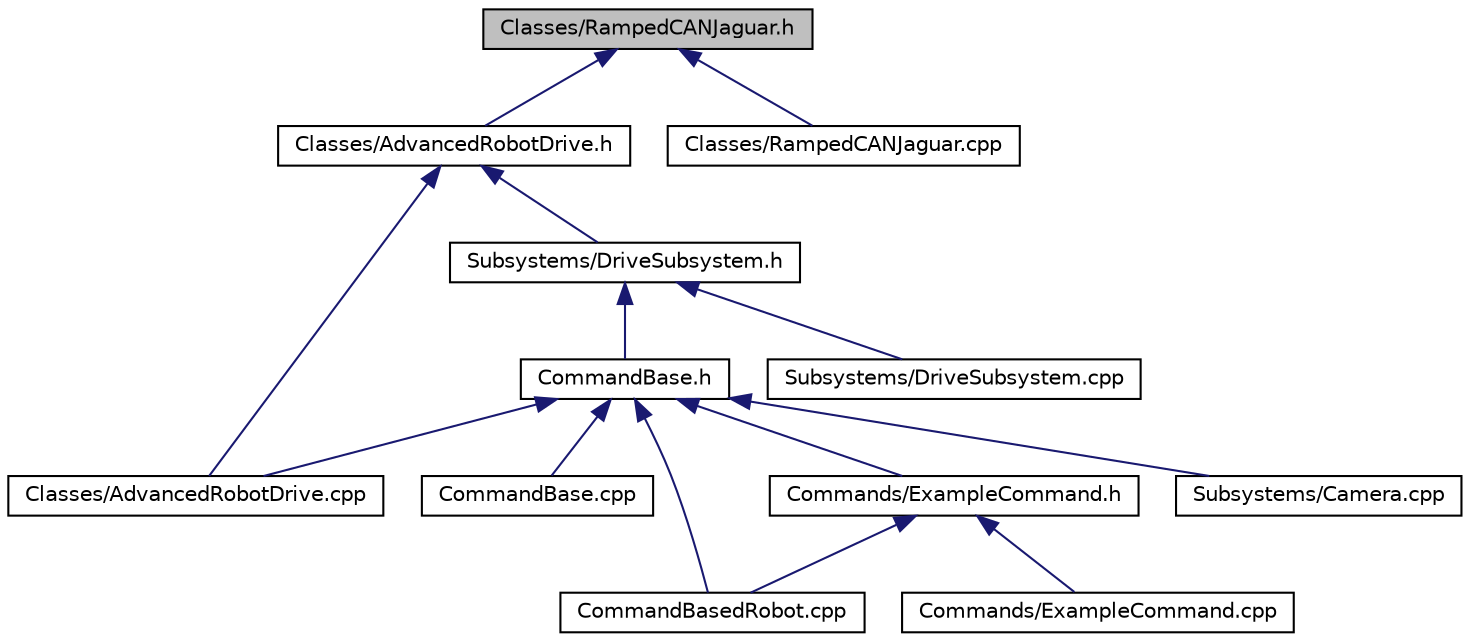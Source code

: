 digraph G
{
  edge [fontname="Helvetica",fontsize="10",labelfontname="Helvetica",labelfontsize="10"];
  node [fontname="Helvetica",fontsize="10",shape=record];
  Node1 [label="Classes/RampedCANJaguar.h",height=0.2,width=0.4,color="black", fillcolor="grey75", style="filled" fontcolor="black"];
  Node1 -> Node2 [dir="back",color="midnightblue",fontsize="10",style="solid",fontname="Helvetica"];
  Node2 [label="Classes/AdvancedRobotDrive.h",height=0.2,width=0.4,color="black", fillcolor="white", style="filled",URL="$_advanced_robot_drive_8h.html"];
  Node2 -> Node3 [dir="back",color="midnightblue",fontsize="10",style="solid",fontname="Helvetica"];
  Node3 [label="Classes/AdvancedRobotDrive.cpp",height=0.2,width=0.4,color="black", fillcolor="white", style="filled",URL="$_advanced_robot_drive_8cpp.html"];
  Node2 -> Node4 [dir="back",color="midnightblue",fontsize="10",style="solid",fontname="Helvetica"];
  Node4 [label="Subsystems/DriveSubsystem.h",height=0.2,width=0.4,color="black", fillcolor="white", style="filled",URL="$_drive_subsystem_8h.html"];
  Node4 -> Node5 [dir="back",color="midnightblue",fontsize="10",style="solid",fontname="Helvetica"];
  Node5 [label="CommandBase.h",height=0.2,width=0.4,color="black", fillcolor="white", style="filled",URL="$_command_base_8h.html"];
  Node5 -> Node3 [dir="back",color="midnightblue",fontsize="10",style="solid",fontname="Helvetica"];
  Node5 -> Node6 [dir="back",color="midnightblue",fontsize="10",style="solid",fontname="Helvetica"];
  Node6 [label="CommandBase.cpp",height=0.2,width=0.4,color="black", fillcolor="white", style="filled",URL="$_command_base_8cpp.html"];
  Node5 -> Node7 [dir="back",color="midnightblue",fontsize="10",style="solid",fontname="Helvetica"];
  Node7 [label="Commands/ExampleCommand.h",height=0.2,width=0.4,color="black", fillcolor="white", style="filled",URL="$_example_command_8h.html"];
  Node7 -> Node8 [dir="back",color="midnightblue",fontsize="10",style="solid",fontname="Helvetica"];
  Node8 [label="CommandBasedRobot.cpp",height=0.2,width=0.4,color="black", fillcolor="white", style="filled",URL="$_command_based_robot_8cpp.html"];
  Node7 -> Node9 [dir="back",color="midnightblue",fontsize="10",style="solid",fontname="Helvetica"];
  Node9 [label="Commands/ExampleCommand.cpp",height=0.2,width=0.4,color="black", fillcolor="white", style="filled",URL="$_example_command_8cpp.html"];
  Node5 -> Node8 [dir="back",color="midnightblue",fontsize="10",style="solid",fontname="Helvetica"];
  Node5 -> Node10 [dir="back",color="midnightblue",fontsize="10",style="solid",fontname="Helvetica"];
  Node10 [label="Subsystems/Camera.cpp",height=0.2,width=0.4,color="black", fillcolor="white", style="filled",URL="$_camera_8cpp.html"];
  Node4 -> Node11 [dir="back",color="midnightblue",fontsize="10",style="solid",fontname="Helvetica"];
  Node11 [label="Subsystems/DriveSubsystem.cpp",height=0.2,width=0.4,color="black", fillcolor="white", style="filled",URL="$_drive_subsystem_8cpp.html"];
  Node1 -> Node12 [dir="back",color="midnightblue",fontsize="10",style="solid",fontname="Helvetica"];
  Node12 [label="Classes/RampedCANJaguar.cpp",height=0.2,width=0.4,color="black", fillcolor="white", style="filled",URL="$_ramped_c_a_n_jaguar_8cpp.html"];
}
